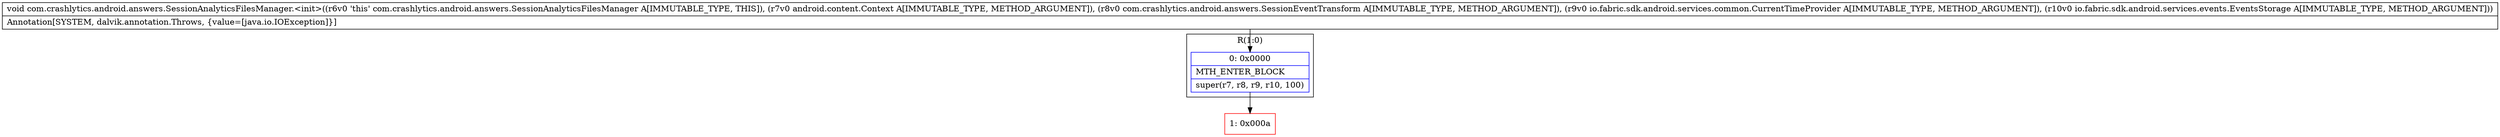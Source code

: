 digraph "CFG forcom.crashlytics.android.answers.SessionAnalyticsFilesManager.\<init\>(Landroid\/content\/Context;Lcom\/crashlytics\/android\/answers\/SessionEventTransform;Lio\/fabric\/sdk\/android\/services\/common\/CurrentTimeProvider;Lio\/fabric\/sdk\/android\/services\/events\/EventsStorage;)V" {
subgraph cluster_Region_941913263 {
label = "R(1:0)";
node [shape=record,color=blue];
Node_0 [shape=record,label="{0\:\ 0x0000|MTH_ENTER_BLOCK\l|super(r7, r8, r9, r10, 100)\l}"];
}
Node_1 [shape=record,color=red,label="{1\:\ 0x000a}"];
MethodNode[shape=record,label="{void com.crashlytics.android.answers.SessionAnalyticsFilesManager.\<init\>((r6v0 'this' com.crashlytics.android.answers.SessionAnalyticsFilesManager A[IMMUTABLE_TYPE, THIS]), (r7v0 android.content.Context A[IMMUTABLE_TYPE, METHOD_ARGUMENT]), (r8v0 com.crashlytics.android.answers.SessionEventTransform A[IMMUTABLE_TYPE, METHOD_ARGUMENT]), (r9v0 io.fabric.sdk.android.services.common.CurrentTimeProvider A[IMMUTABLE_TYPE, METHOD_ARGUMENT]), (r10v0 io.fabric.sdk.android.services.events.EventsStorage A[IMMUTABLE_TYPE, METHOD_ARGUMENT]))  | Annotation[SYSTEM, dalvik.annotation.Throws, \{value=[java.io.IOException]\}]\l}"];
MethodNode -> Node_0;
Node_0 -> Node_1;
}

